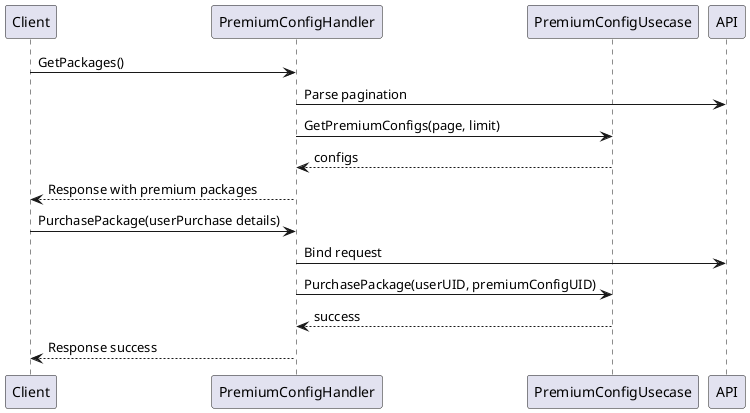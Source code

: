 @startuml
participant Client
participant PremiumConfigHandler
participant PremiumConfigUsecase
participant API

Client -> PremiumConfigHandler: GetPackages()
PremiumConfigHandler -> API: Parse pagination
PremiumConfigHandler -> PremiumConfigUsecase: GetPremiumConfigs(page, limit)
PremiumConfigUsecase --> PremiumConfigHandler: configs
PremiumConfigHandler --> Client: Response with premium packages

Client -> PremiumConfigHandler: PurchasePackage(userPurchase details)
PremiumConfigHandler -> API: Bind request
PremiumConfigHandler -> PremiumConfigUsecase: PurchasePackage(userUID, premiumConfigUID)
PremiumConfigUsecase --> PremiumConfigHandler: success
PremiumConfigHandler --> Client: Response success
@enduml